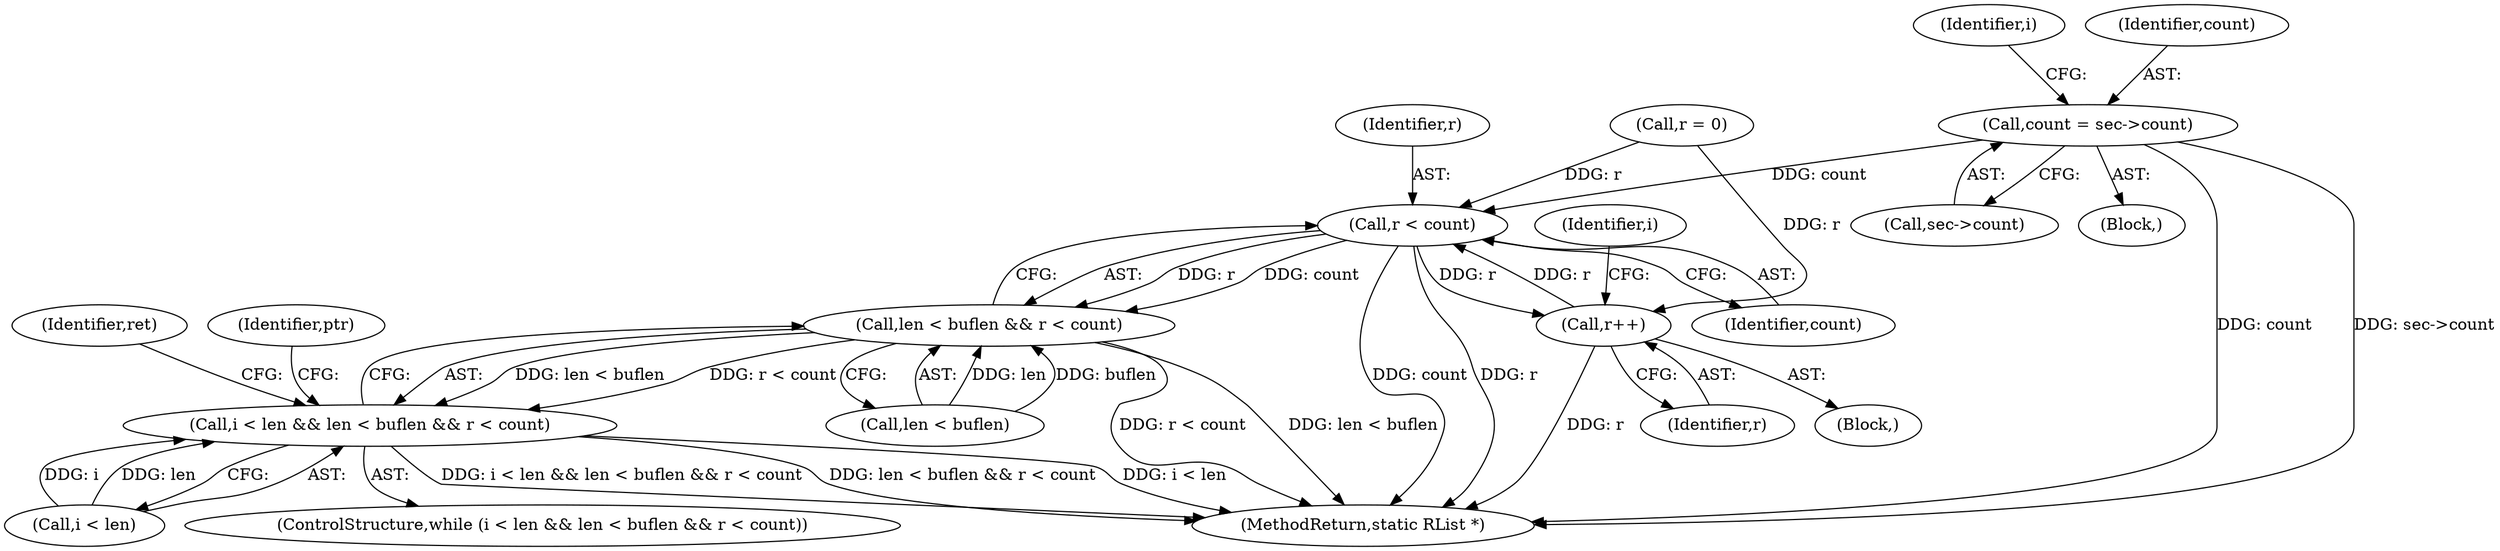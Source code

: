 digraph "0_radare2_d2632f6483a3ceb5d8e0a5fb11142c51c43978b4_2@pointer" {
"1000158" [label="(Call,count = sec->count)"];
"1000180" [label="(Call,r < count)"];
"1000176" [label="(Call,len < buflen && r < count)"];
"1000172" [label="(Call,i < len && len < buflen && r < count)"];
"1000265" [label="(Call,r++)"];
"1000103" [label="(Block,)"];
"1000181" [label="(Identifier,r)"];
"1000177" [label="(Call,len < buflen)"];
"1000171" [label="(ControlStructure,while (i < len && len < buflen && r < count))"];
"1000187" [label="(Identifier,ptr)"];
"1000173" [label="(Call,i < len)"];
"1000268" [label="(Identifier,ret)"];
"1000172" [label="(Call,i < len && len < buflen && r < count)"];
"1000182" [label="(Identifier,count)"];
"1000265" [label="(Call,r++)"];
"1000160" [label="(Call,sec->count)"];
"1000176" [label="(Call,len < buflen && r < count)"];
"1000174" [label="(Identifier,i)"];
"1000266" [label="(Identifier,r)"];
"1000158" [label="(Call,count = sec->count)"];
"1000168" [label="(Call,r = 0)"];
"1000180" [label="(Call,r < count)"];
"1000165" [label="(Identifier,i)"];
"1000159" [label="(Identifier,count)"];
"1000183" [label="(Block,)"];
"1000274" [label="(MethodReturn,static RList *)"];
"1000158" -> "1000103"  [label="AST: "];
"1000158" -> "1000160"  [label="CFG: "];
"1000159" -> "1000158"  [label="AST: "];
"1000160" -> "1000158"  [label="AST: "];
"1000165" -> "1000158"  [label="CFG: "];
"1000158" -> "1000274"  [label="DDG: count"];
"1000158" -> "1000274"  [label="DDG: sec->count"];
"1000158" -> "1000180"  [label="DDG: count"];
"1000180" -> "1000176"  [label="AST: "];
"1000180" -> "1000182"  [label="CFG: "];
"1000181" -> "1000180"  [label="AST: "];
"1000182" -> "1000180"  [label="AST: "];
"1000176" -> "1000180"  [label="CFG: "];
"1000180" -> "1000274"  [label="DDG: r"];
"1000180" -> "1000274"  [label="DDG: count"];
"1000180" -> "1000176"  [label="DDG: r"];
"1000180" -> "1000176"  [label="DDG: count"];
"1000168" -> "1000180"  [label="DDG: r"];
"1000265" -> "1000180"  [label="DDG: r"];
"1000180" -> "1000265"  [label="DDG: r"];
"1000176" -> "1000172"  [label="AST: "];
"1000176" -> "1000177"  [label="CFG: "];
"1000177" -> "1000176"  [label="AST: "];
"1000172" -> "1000176"  [label="CFG: "];
"1000176" -> "1000274"  [label="DDG: r < count"];
"1000176" -> "1000274"  [label="DDG: len < buflen"];
"1000176" -> "1000172"  [label="DDG: len < buflen"];
"1000176" -> "1000172"  [label="DDG: r < count"];
"1000177" -> "1000176"  [label="DDG: len"];
"1000177" -> "1000176"  [label="DDG: buflen"];
"1000172" -> "1000171"  [label="AST: "];
"1000172" -> "1000173"  [label="CFG: "];
"1000173" -> "1000172"  [label="AST: "];
"1000187" -> "1000172"  [label="CFG: "];
"1000268" -> "1000172"  [label="CFG: "];
"1000172" -> "1000274"  [label="DDG: i < len && len < buflen && r < count"];
"1000172" -> "1000274"  [label="DDG: len < buflen && r < count"];
"1000172" -> "1000274"  [label="DDG: i < len"];
"1000173" -> "1000172"  [label="DDG: i"];
"1000173" -> "1000172"  [label="DDG: len"];
"1000265" -> "1000183"  [label="AST: "];
"1000265" -> "1000266"  [label="CFG: "];
"1000266" -> "1000265"  [label="AST: "];
"1000174" -> "1000265"  [label="CFG: "];
"1000265" -> "1000274"  [label="DDG: r"];
"1000168" -> "1000265"  [label="DDG: r"];
}
